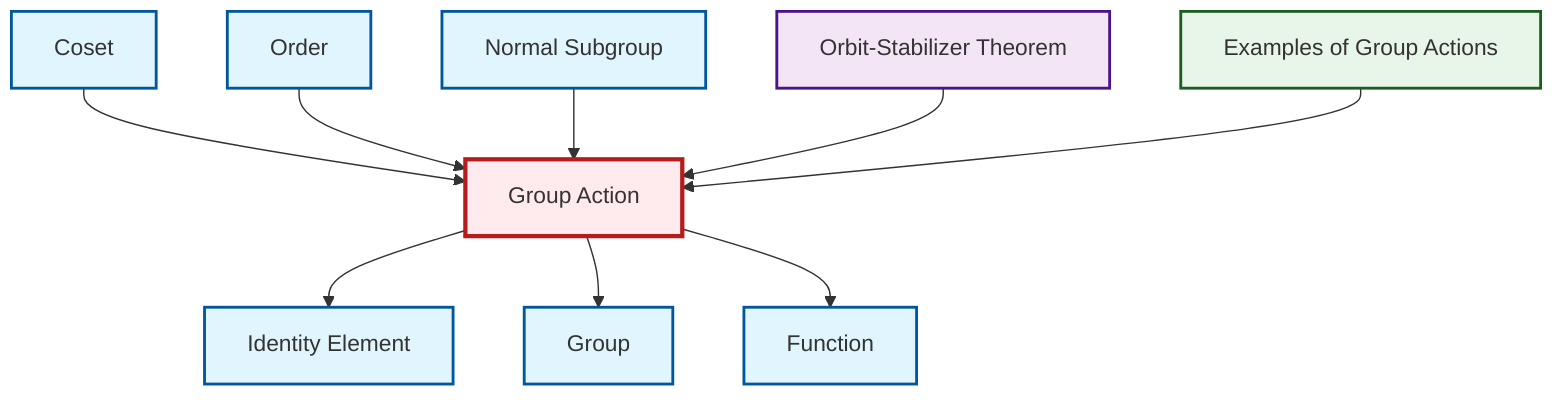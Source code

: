 graph TD
    classDef definition fill:#e1f5fe,stroke:#01579b,stroke-width:2px
    classDef theorem fill:#f3e5f5,stroke:#4a148c,stroke-width:2px
    classDef axiom fill:#fff3e0,stroke:#e65100,stroke-width:2px
    classDef example fill:#e8f5e9,stroke:#1b5e20,stroke-width:2px
    classDef current fill:#ffebee,stroke:#b71c1c,stroke-width:3px
    def-function["Function"]:::definition
    def-identity-element["Identity Element"]:::definition
    def-order["Order"]:::definition
    thm-orbit-stabilizer["Orbit-Stabilizer Theorem"]:::theorem
    def-normal-subgroup["Normal Subgroup"]:::definition
    def-group-action["Group Action"]:::definition
    def-coset["Coset"]:::definition
    ex-group-action-examples["Examples of Group Actions"]:::example
    def-group["Group"]:::definition
    def-coset --> def-group-action
    def-order --> def-group-action
    def-normal-subgroup --> def-group-action
    def-group-action --> def-identity-element
    thm-orbit-stabilizer --> def-group-action
    def-group-action --> def-group
    def-group-action --> def-function
    ex-group-action-examples --> def-group-action
    class def-group-action current